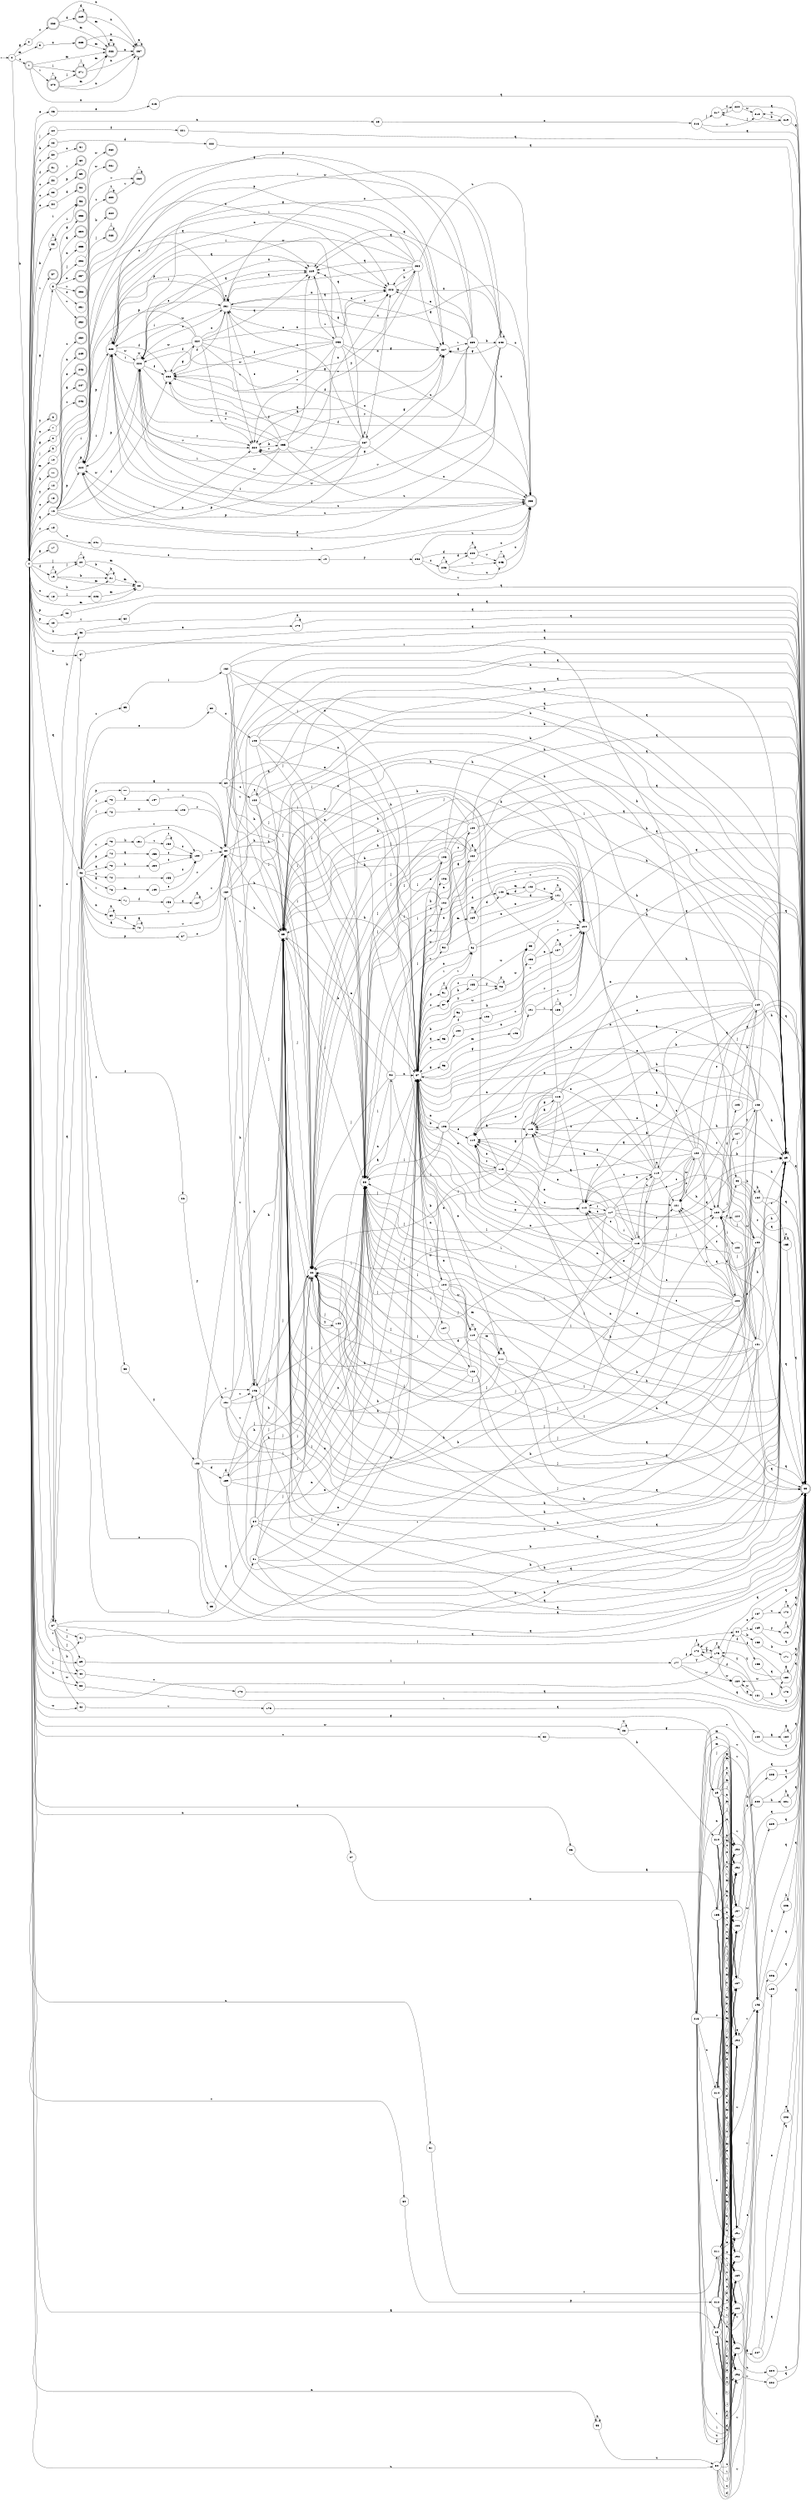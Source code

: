 digraph finite_state_machine {
rankdir=LR;
size="20,20";
node [shape = point]; "dummy0"
node [shape = circle]; "0";
"dummy0" -> "0";
node [shape = doublecircle]; "1";node [shape = circle]; "2";
node [shape = circle]; "3";
node [shape = circle]; "4";
node [shape = circle]; "5";
node [shape = doublecircle]; "6";node [shape = circle]; "7";
node [shape = circle]; "8";
node [shape = circle]; "9";
node [shape = circle]; "10";
node [shape = doublecircle]; "11";node [shape = circle]; "12";
node [shape = doublecircle]; "13";node [shape = circle]; "14";
node [shape = circle]; "15";
node [shape = circle]; "16";
node [shape = doublecircle]; "17";node [shape = circle]; "18";
node [shape = circle]; "19";
node [shape = circle]; "20";
node [shape = circle]; "21";
node [shape = circle]; "22";
node [shape = circle]; "23";
node [shape = circle]; "24";
node [shape = circle]; "25";
node [shape = circle]; "26";
node [shape = circle]; "27";
node [shape = circle]; "28";
node [shape = circle]; "29";
node [shape = circle]; "30";
node [shape = circle]; "31";
node [shape = circle]; "32";
node [shape = circle]; "33";
node [shape = circle]; "34";
node [shape = circle]; "35";
node [shape = circle]; "36";
node [shape = circle]; "37";
node [shape = circle]; "38";
node [shape = circle]; "39";
node [shape = circle]; "40";
node [shape = circle]; "41";
node [shape = circle]; "42";
node [shape = circle]; "43";
node [shape = circle]; "44";
node [shape = circle]; "45";
node [shape = circle]; "46";
node [shape = circle]; "47";
node [shape = circle]; "48";
node [shape = circle]; "49";
node [shape = circle]; "50";
node [shape = doublecircle]; "51";node [shape = circle]; "52";
node [shape = circle]; "53";
node [shape = circle]; "54";
node [shape = circle]; "55";
node [shape = doublecircle]; "56";node [shape = doublecircle]; "57";node [shape = doublecircle]; "58";node [shape = doublecircle]; "59";node [shape = doublecircle]; "60";node [shape = doublecircle]; "61";node [shape = circle]; "62";
node [shape = doublecircle]; "63";node [shape = circle]; "64";
node [shape = circle]; "65";
node [shape = circle]; "66";
node [shape = circle]; "67";
node [shape = circle]; "68";
node [shape = circle]; "69";
node [shape = circle]; "70";
node [shape = circle]; "71";
node [shape = circle]; "72";
node [shape = circle]; "73";
node [shape = circle]; "74";
node [shape = circle]; "75";
node [shape = circle]; "76";
node [shape = circle]; "77";
node [shape = circle]; "78";
node [shape = circle]; "79";
node [shape = circle]; "80";
node [shape = circle]; "81";
node [shape = circle]; "82";
node [shape = circle]; "83";
node [shape = circle]; "84";
node [shape = circle]; "85";
node [shape = circle]; "86";
node [shape = circle]; "87";
node [shape = circle]; "88";
node [shape = circle]; "89";
node [shape = circle]; "90";
node [shape = circle]; "91";
node [shape = circle]; "92";
node [shape = circle]; "93";
node [shape = circle]; "94";
node [shape = circle]; "95";
node [shape = circle]; "96";
node [shape = circle]; "97";
node [shape = circle]; "98";
node [shape = circle]; "99";
node [shape = circle]; "100";
node [shape = circle]; "101";
node [shape = circle]; "102";
node [shape = circle]; "103";
node [shape = circle]; "104";
node [shape = circle]; "105";
node [shape = circle]; "106";
node [shape = circle]; "107";
node [shape = circle]; "108";
node [shape = circle]; "109";
node [shape = circle]; "110";
node [shape = circle]; "111";
node [shape = circle]; "112";
node [shape = circle]; "113";
node [shape = circle]; "114";
node [shape = circle]; "115";
node [shape = circle]; "116";
node [shape = circle]; "117";
node [shape = circle]; "118";
node [shape = circle]; "119";
node [shape = circle]; "120";
node [shape = circle]; "121";
node [shape = circle]; "122";
node [shape = circle]; "123";
node [shape = circle]; "124";
node [shape = circle]; "125";
node [shape = circle]; "126";
node [shape = circle]; "127";
node [shape = circle]; "128";
node [shape = circle]; "129";
node [shape = circle]; "130";
node [shape = circle]; "131";
node [shape = circle]; "132";
node [shape = circle]; "133";
node [shape = circle]; "134";
node [shape = circle]; "135";
node [shape = circle]; "136";
node [shape = circle]; "137";
node [shape = circle]; "138";
node [shape = circle]; "139";
node [shape = circle]; "140";
node [shape = circle]; "141";
node [shape = circle]; "142";
node [shape = circle]; "143";
node [shape = circle]; "144";
node [shape = circle]; "145";
node [shape = circle]; "146";
node [shape = circle]; "147";
node [shape = circle]; "148";
node [shape = circle]; "149";
node [shape = circle]; "150";
node [shape = circle]; "151";
node [shape = circle]; "152";
node [shape = circle]; "153";
node [shape = circle]; "154";
node [shape = circle]; "155";
node [shape = circle]; "156";
node [shape = circle]; "157";
node [shape = circle]; "158";
node [shape = circle]; "159";
node [shape = circle]; "160";
node [shape = circle]; "161";
node [shape = circle]; "162";
node [shape = circle]; "163";
node [shape = circle]; "164";
node [shape = circle]; "165";
node [shape = circle]; "166";
node [shape = circle]; "167";
node [shape = circle]; "168";
node [shape = circle]; "169";
node [shape = circle]; "170";
node [shape = circle]; "171";
node [shape = circle]; "172";
node [shape = circle]; "173";
node [shape = circle]; "174";
node [shape = circle]; "175";
node [shape = circle]; "176";
node [shape = circle]; "177";
node [shape = circle]; "178";
node [shape = circle]; "179";
node [shape = circle]; "180";
node [shape = circle]; "181";
node [shape = circle]; "182";
node [shape = circle]; "183";
node [shape = circle]; "184";
node [shape = circle]; "185";
node [shape = circle]; "186";
node [shape = circle]; "187";
node [shape = circle]; "188";
node [shape = circle]; "189";
node [shape = circle]; "190";
node [shape = circle]; "191";
node [shape = circle]; "192";
node [shape = circle]; "193";
node [shape = circle]; "194";
node [shape = circle]; "195";
node [shape = circle]; "196";
node [shape = circle]; "197";
node [shape = circle]; "198";
node [shape = circle]; "199";
node [shape = circle]; "200";
node [shape = circle]; "201";
node [shape = circle]; "202";
node [shape = circle]; "203";
node [shape = circle]; "204";
node [shape = circle]; "205";
node [shape = circle]; "206";
node [shape = circle]; "207";
node [shape = circle]; "208";
node [shape = circle]; "209";
node [shape = circle]; "210";
node [shape = circle]; "211";
node [shape = circle]; "212";
node [shape = circle]; "213";
node [shape = circle]; "214";
node [shape = circle]; "215";
node [shape = circle]; "216";
node [shape = circle]; "217";
node [shape = circle]; "218";
node [shape = circle]; "219";
node [shape = circle]; "220";
node [shape = circle]; "221";
node [shape = circle]; "222";
node [shape = circle]; "223";
node [shape = circle]; "224";
node [shape = circle]; "225";
node [shape = circle]; "226";
node [shape = circle]; "227";
node [shape = circle]; "228";
node [shape = circle]; "229";
node [shape = circle]; "230";
node [shape = circle]; "231";
node [shape = circle]; "232";
node [shape = doublecircle]; "233";node [shape = circle]; "234";
node [shape = circle]; "235";
node [shape = circle]; "236";
node [shape = circle]; "237";
node [shape = circle]; "238";
node [shape = circle]; "239";
node [shape = circle]; "240";
node [shape = circle]; "241";
node [shape = circle]; "242";
node [shape = circle]; "243";
node [shape = circle]; "244";
node [shape = circle]; "245";
node [shape = doublecircle]; "246";node [shape = doublecircle]; "247";node [shape = doublecircle]; "248";node [shape = doublecircle]; "249";node [shape = doublecircle]; "250";node [shape = circle]; "251";
node [shape = doublecircle]; "252";node [shape = doublecircle]; "253";node [shape = doublecircle]; "254";node [shape = circle]; "255";
node [shape = circle]; "256";
node [shape = doublecircle]; "257";node [shape = doublecircle]; "258";node [shape = doublecircle]; "259";node [shape = doublecircle]; "260";node [shape = doublecircle]; "261";node [shape = doublecircle]; "262";node [shape = doublecircle]; "263";node [shape = doublecircle]; "264";node [shape = doublecircle]; "265";node [shape = doublecircle]; "266";node [shape = doublecircle]; "267";node [shape = doublecircle]; "268";node [shape = doublecircle]; "269";node [shape = doublecircle]; "270";node [shape = doublecircle]; "271";"0" -> "1" [label = "c"];
 "0" -> "2" [label = "g"];
 "0" -> "3" [label = "m"];
 "0" -> "4" [label = "b"];
 "4" -> "8" [label = "g"];
 "4" -> "17" [label = "g"];
 "4" -> "29" [label = "g"];
 "4" -> "5" [label = "g"];
 "4" -> "12" [label = "y"];
 "4" -> "6" [label = "y"];
 "4" -> "18" [label = "u"];
 "4" -> "31" [label = "u"];
 "4" -> "34" [label = "u"];
 "4" -> "7" [label = "u"];
 "4" -> "24" [label = "j"];
 "4" -> "9" [label = "j"];
 "4" -> "40" [label = "j"];
 "4" -> "20" [label = "j"];
 "4" -> "10" [label = "m"];
 "4" -> "22" [label = "m"];
 "4" -> "43" [label = "k"];
 "4" -> "11" [label = "k"];
 "4" -> "38" [label = "k"];
 "4" -> "23" [label = "k"];
 "4" -> "50" [label = "o"];
 "4" -> "52" [label = "o"];
 "4" -> "53" [label = "o"];
 "4" -> "13" [label = "o"];
 "4" -> "14" [label = "o"];
 "4" -> "47" [label = "o"];
 "4" -> "15" [label = "s"];
 "4" -> "16" [label = "q"];
 "4" -> "36" [label = "q"];
 "4" -> "46" [label = "q"];
 "4" -> "51" [label = "f"];
 "4" -> "19" [label = "f"];
 "4" -> "21" [label = "b"];
 "4" -> "55" [label = "b"];
 "4" -> "25" [label = "n"];
 "4" -> "27" [label = "n"];
 "4" -> "33" [label = "n"];
 "4" -> "26" [label = "e"];
 "4" -> "54" [label = "e"];
 "4" -> "42" [label = "w"];
 "4" -> "28" [label = "w"];
 "4" -> "32" [label = "v"];
 "4" -> "30" [label = "v"];
 "4" -> "35" [label = "a"];
 "4" -> "37" [label = "x"];
 "4" -> "44" [label = "l"];
 "4" -> "39" [label = "l"];
 "4" -> "41" [label = "r"];
 "4" -> "45" [label = "r"];
 "4" -> "57" [label = "r"];
 "4" -> "48" [label = "p"];
 "4" -> "49" [label = "p"];
 "4" -> "56" [label = "i"];
 "55" -> "55" [label = "b"];
 "55" -> "56" [label = "i"];
 "54" -> "58" [label = "d"];
 "53" -> "59" [label = "p"];
 "52" -> "60" [label = "r"];
 "50" -> "61" [label = "o"];
 "49" -> "62" [label = "v"];
 "62" -> "63" [label = "q"];
 "48" -> "63" [label = "q"];
 "47" -> "63" [label = "q"];
 "46" -> "64" [label = "a"];
 "46" -> "76" [label = "a"];
 "46" -> "70" [label = "a"];
 "46" -> "65" [label = "t"];
 "46" -> "66" [label = "f"];
 "46" -> "74" [label = "p"];
 "46" -> "67" [label = "p"];
 "46" -> "77" [label = "p"];
 "46" -> "68" [label = "s"];
 "46" -> "69" [label = "n"];
 "46" -> "71" [label = "r"];
 "46" -> "72" [label = "o"];
 "46" -> "83" [label = "o"];
 "46" -> "73" [label = "q"];
 "46" -> "80" [label = "v"];
 "46" -> "75" [label = "v"];
 "46" -> "78" [label = "l"];
 "46" -> "79" [label = "i"];
 "46" -> "81" [label = "j"];
 "46" -> "82" [label = "e"];
 "83" -> "84" [label = "q"];
 "84" -> "89" [label = "h"];
 "84" -> "85" [label = "h"];
 "84" -> "86" [label = "j"];
 "84" -> "87" [label = "n"];
 "84" -> "88" [label = "l"];
 "84" -> "63" [label = "q"];
 "89" -> "89" [label = "h"];
 "89" -> "63" [label = "q"];
 "88" -> "90" [label = "a"];
 "90" -> "88" [label = "l"];
 "90" -> "89" [label = "h"];
 "90" -> "85" [label = "h"];
 "90" -> "86" [label = "j"];
 "90" -> "87" [label = "n"];
 "90" -> "63" [label = "q"];
 "87" -> "91" [label = "f"];
 "87" -> "92" [label = "r"];
 "87" -> "101" [label = "g"];
 "87" -> "93" [label = "g"];
 "87" -> "94" [label = "v"];
 "87" -> "95" [label = "q"];
 "87" -> "96" [label = "h"];
 "87" -> "97" [label = "s"];
 "87" -> "106" [label = "s"];
 "87" -> "98" [label = "y"];
 "87" -> "107" [label = "w"];
 "87" -> "99" [label = "w"];
 "87" -> "102" [label = "w"];
 "87" -> "100" [label = "o"];
 "87" -> "104" [label = "b"];
 "87" -> "103" [label = "b"];
 "87" -> "105" [label = "k"];
 "107" -> "108" [label = "d"];
 "108" -> "87" [label = "n"];
 "108" -> "89" [label = "h"];
 "108" -> "85" [label = "h"];
 "108" -> "86" [label = "j"];
 "108" -> "88" [label = "l"];
 "108" -> "63" [label = "q"];
 "106" -> "109" [label = "s"];
 "109" -> "87" [label = "n"];
 "109" -> "89" [label = "h"];
 "109" -> "85" [label = "h"];
 "109" -> "86" [label = "j"];
 "109" -> "88" [label = "l"];
 "109" -> "63" [label = "q"];
 "105" -> "87" [label = "n"];
 "105" -> "89" [label = "h"];
 "105" -> "85" [label = "h"];
 "105" -> "86" [label = "j"];
 "105" -> "88" [label = "l"];
 "105" -> "63" [label = "q"];
 "104" -> "110" [label = "w"];
 "104" -> "111" [label = "m"];
 "104" -> "87" [label = "n"];
 "104" -> "89" [label = "h"];
 "104" -> "85" [label = "h"];
 "104" -> "86" [label = "j"];
 "104" -> "88" [label = "l"];
 "104" -> "63" [label = "q"];
 "111" -> "111" [label = "m"];
 "111" -> "87" [label = "n"];
 "111" -> "89" [label = "h"];
 "111" -> "85" [label = "h"];
 "111" -> "86" [label = "j"];
 "111" -> "88" [label = "l"];
 "111" -> "63" [label = "q"];
 "110" -> "110" [label = "w"];
 "110" -> "111" [label = "m"];
 "110" -> "87" [label = "n"];
 "110" -> "89" [label = "h"];
 "110" -> "85" [label = "h"];
 "110" -> "86" [label = "j"];
 "110" -> "88" [label = "l"];
 "110" -> "63" [label = "q"];
 "103" -> "112" [label = "c"];
 "103" -> "113" [label = "a"];
 "103" -> "114" [label = "e"];
 "103" -> "87" [label = "n"];
 "103" -> "89" [label = "h"];
 "103" -> "85" [label = "h"];
 "103" -> "86" [label = "j"];
 "103" -> "88" [label = "l"];
 "103" -> "63" [label = "q"];
 "114" -> "115" [label = "t"];
 "115" -> "114" [label = "e"];
 "115" -> "112" [label = "c"];
 "115" -> "113" [label = "a"];
 "115" -> "87" [label = "n"];
 "115" -> "89" [label = "h"];
 "115" -> "85" [label = "h"];
 "115" -> "86" [label = "j"];
 "115" -> "88" [label = "l"];
 "115" -> "63" [label = "q"];
 "113" -> "116" [label = "g"];
 "116" -> "113" [label = "a"];
 "116" -> "112" [label = "c"];
 "116" -> "114" [label = "e"];
 "116" -> "87" [label = "n"];
 "116" -> "89" [label = "h"];
 "116" -> "85" [label = "h"];
 "116" -> "86" [label = "j"];
 "116" -> "88" [label = "l"];
 "116" -> "63" [label = "q"];
 "112" -> "117" [label = "i"];
 "117" -> "112" [label = "c"];
 "117" -> "118" [label = "i"];
 "117" -> "87" [label = "n"];
 "117" -> "119" [label = "n"];
 "117" -> "120" [label = "j"];
 "117" -> "86" [label = "j"];
 "117" -> "121" [label = "s"];
 "117" -> "113" [label = "a"];
 "117" -> "114" [label = "e"];
 "117" -> "89" [label = "h"];
 "117" -> "85" [label = "h"];
 "117" -> "88" [label = "l"];
 "117" -> "63" [label = "q"];
 "121" -> "122" [label = "w"];
 "122" -> "121" [label = "s"];
 "122" -> "120" [label = "j"];
 "122" -> "86" [label = "j"];
 "122" -> "112" [label = "c"];
 "122" -> "113" [label = "a"];
 "122" -> "114" [label = "e"];
 "122" -> "87" [label = "n"];
 "122" -> "89" [label = "h"];
 "122" -> "85" [label = "h"];
 "122" -> "88" [label = "l"];
 "122" -> "63" [label = "q"];
 "120" -> "123" [label = "l"];
 "120" -> "127" [label = "l"];
 "120" -> "124" [label = "s"];
 "120" -> "125" [label = "f"];
 "120" -> "126" [label = "d"];
 "127" -> "128" [label = "y"];
 "128" -> "120" [label = "j"];
 "128" -> "86" [label = "j"];
 "128" -> "121" [label = "s"];
 "128" -> "112" [label = "c"];
 "128" -> "113" [label = "a"];
 "128" -> "114" [label = "e"];
 "128" -> "87" [label = "n"];
 "128" -> "89" [label = "h"];
 "128" -> "85" [label = "h"];
 "128" -> "88" [label = "l"];
 "128" -> "63" [label = "q"];
 "126" -> "120" [label = "j"];
 "126" -> "86" [label = "j"];
 "126" -> "121" [label = "s"];
 "126" -> "112" [label = "c"];
 "126" -> "113" [label = "a"];
 "126" -> "114" [label = "e"];
 "126" -> "87" [label = "n"];
 "126" -> "89" [label = "h"];
 "126" -> "85" [label = "h"];
 "126" -> "88" [label = "l"];
 "126" -> "63" [label = "q"];
 "125" -> "129" [label = "b"];
 "129" -> "120" [label = "j"];
 "129" -> "86" [label = "j"];
 "129" -> "121" [label = "s"];
 "129" -> "112" [label = "c"];
 "129" -> "113" [label = "a"];
 "129" -> "114" [label = "e"];
 "129" -> "87" [label = "n"];
 "129" -> "89" [label = "h"];
 "129" -> "85" [label = "h"];
 "129" -> "88" [label = "l"];
 "129" -> "63" [label = "q"];
 "124" -> "130" [label = "w"];
 "130" -> "120" [label = "j"];
 "130" -> "86" [label = "j"];
 "130" -> "121" [label = "s"];
 "130" -> "112" [label = "c"];
 "130" -> "113" [label = "a"];
 "130" -> "114" [label = "e"];
 "130" -> "87" [label = "n"];
 "130" -> "89" [label = "h"];
 "130" -> "85" [label = "h"];
 "130" -> "88" [label = "l"];
 "130" -> "63" [label = "q"];
 "123" -> "131" [label = "o"];
 "131" -> "120" [label = "j"];
 "131" -> "86" [label = "j"];
 "131" -> "121" [label = "s"];
 "131" -> "112" [label = "c"];
 "131" -> "113" [label = "a"];
 "131" -> "114" [label = "e"];
 "131" -> "87" [label = "n"];
 "131" -> "89" [label = "h"];
 "131" -> "85" [label = "h"];
 "131" -> "88" [label = "l"];
 "131" -> "63" [label = "q"];
 "119" -> "87" [label = "n"];
 "119" -> "119" [label = "n"];
 "119" -> "112" [label = "c"];
 "119" -> "120" [label = "j"];
 "119" -> "86" [label = "j"];
 "119" -> "121" [label = "s"];
 "119" -> "113" [label = "a"];
 "119" -> "114" [label = "e"];
 "119" -> "89" [label = "h"];
 "119" -> "85" [label = "h"];
 "119" -> "88" [label = "l"];
 "119" -> "63" [label = "q"];
 "118" -> "118" [label = "i"];
 "118" -> "112" [label = "c"];
 "118" -> "87" [label = "n"];
 "118" -> "119" [label = "n"];
 "118" -> "120" [label = "j"];
 "118" -> "86" [label = "j"];
 "118" -> "121" [label = "s"];
 "118" -> "113" [label = "a"];
 "118" -> "114" [label = "e"];
 "118" -> "89" [label = "h"];
 "118" -> "85" [label = "h"];
 "118" -> "88" [label = "l"];
 "118" -> "63" [label = "q"];
 "102" -> "132" [label = "a"];
 "102" -> "87" [label = "n"];
 "102" -> "89" [label = "h"];
 "102" -> "85" [label = "h"];
 "102" -> "86" [label = "j"];
 "102" -> "88" [label = "l"];
 "102" -> "63" [label = "q"];
 "132" -> "132" [label = "a"];
 "132" -> "87" [label = "n"];
 "132" -> "89" [label = "h"];
 "132" -> "85" [label = "h"];
 "132" -> "86" [label = "j"];
 "132" -> "88" [label = "l"];
 "132" -> "63" [label = "q"];
 "101" -> "133" [label = "i"];
 "101" -> "134" [label = "v"];
 "134" -> "87" [label = "n"];
 "134" -> "89" [label = "h"];
 "134" -> "85" [label = "h"];
 "134" -> "86" [label = "j"];
 "134" -> "88" [label = "l"];
 "134" -> "63" [label = "q"];
 "133" -> "133" [label = "i"];
 "133" -> "134" [label = "v"];
 "100" -> "134" [label = "v"];
 "99" -> "134" [label = "v"];
 "98" -> "98" [label = "y"];
 "98" -> "97" [label = "s"];
 "98" -> "99" [label = "w"];
 "97" -> "135" [label = "b"];
 "135" -> "97" [label = "s"];
 "135" -> "98" [label = "y"];
 "135" -> "99" [label = "w"];
 "96" -> "136" [label = "k"];
 "136" -> "137" [label = "n"];
 "136" -> "134" [label = "v"];
 "137" -> "137" [label = "n"];
 "137" -> "134" [label = "v"];
 "95" -> "138" [label = "f"];
 "138" -> "134" [label = "v"];
 "94" -> "139" [label = "m"];
 "94" -> "140" [label = "d"];
 "94" -> "141" [label = "n"];
 "94" -> "134" [label = "v"];
 "141" -> "141" [label = "n"];
 "141" -> "140" [label = "d"];
 "141" -> "134" [label = "v"];
 "140" -> "142" [label = "m"];
 "142" -> "140" [label = "d"];
 "142" -> "141" [label = "n"];
 "142" -> "134" [label = "v"];
 "139" -> "139" [label = "m"];
 "139" -> "140" [label = "d"];
 "139" -> "141" [label = "n"];
 "139" -> "134" [label = "v"];
 "93" -> "143" [label = "m"];
 "143" -> "134" [label = "v"];
 "92" -> "87" [label = "n"];
 "92" -> "89" [label = "h"];
 "92" -> "85" [label = "h"];
 "92" -> "86" [label = "j"];
 "92" -> "88" [label = "l"];
 "92" -> "63" [label = "q"];
 "91" -> "91" [label = "f"];
 "91" -> "92" [label = "r"];
 "86" -> "144" [label = "y"];
 "144" -> "86" [label = "j"];
 "144" -> "89" [label = "h"];
 "144" -> "85" [label = "h"];
 "144" -> "87" [label = "n"];
 "144" -> "88" [label = "l"];
 "144" -> "63" [label = "q"];
 "85" -> "89" [label = "h"];
 "85" -> "85" [label = "h"];
 "85" -> "86" [label = "j"];
 "85" -> "87" [label = "n"];
 "85" -> "88" [label = "l"];
 "85" -> "63" [label = "q"];
 "82" -> "145" [label = "o"];
 "145" -> "89" [label = "h"];
 "145" -> "85" [label = "h"];
 "145" -> "86" [label = "j"];
 "145" -> "87" [label = "n"];
 "145" -> "88" [label = "l"];
 "145" -> "63" [label = "q"];
 "81" -> "89" [label = "h"];
 "81" -> "85" [label = "h"];
 "81" -> "86" [label = "j"];
 "81" -> "87" [label = "n"];
 "81" -> "88" [label = "l"];
 "81" -> "63" [label = "q"];
 "80" -> "146" [label = "v"];
 "80" -> "89" [label = "h"];
 "80" -> "85" [label = "h"];
 "80" -> "86" [label = "j"];
 "80" -> "87" [label = "n"];
 "80" -> "88" [label = "l"];
 "80" -> "63" [label = "q"];
 "146" -> "146" [label = "v"];
 "146" -> "89" [label = "h"];
 "146" -> "85" [label = "h"];
 "146" -> "86" [label = "j"];
 "146" -> "87" [label = "n"];
 "146" -> "88" [label = "l"];
 "146" -> "63" [label = "q"];
 "79" -> "147" [label = "p"];
 "147" -> "80" [label = "v"];
 "78" -> "148" [label = "w"];
 "148" -> "80" [label = "v"];
 "77" -> "80" [label = "v"];
 "76" -> "149" [label = "m"];
 "149" -> "150" [label = "s"];
 "150" -> "80" [label = "v"];
 "75" -> "151" [label = "k"];
 "151" -> "152" [label = "t"];
 "151" -> "150" [label = "s"];
 "152" -> "152" [label = "t"];
 "152" -> "150" [label = "s"];
 "74" -> "153" [label = "q"];
 "153" -> "150" [label = "s"];
 "73" -> "154" [label = "h"];
 "154" -> "150" [label = "s"];
 "72" -> "155" [label = "i"];
 "155" -> "150" [label = "s"];
 "71" -> "156" [label = "f"];
 "156" -> "157" [label = "q"];
 "156" -> "80" [label = "v"];
 "157" -> "157" [label = "q"];
 "157" -> "80" [label = "v"];
 "70" -> "70" [label = "a"];
 "70" -> "80" [label = "v"];
 "69" -> "69" [label = "n"];
 "69" -> "70" [label = "a"];
 "69" -> "80" [label = "v"];
 "68" -> "158" [label = "y"];
 "158" -> "159" [label = "d"];
 "158" -> "146" [label = "v"];
 "158" -> "89" [label = "h"];
 "158" -> "85" [label = "h"];
 "158" -> "86" [label = "j"];
 "158" -> "87" [label = "n"];
 "158" -> "88" [label = "l"];
 "158" -> "63" [label = "q"];
 "159" -> "159" [label = "d"];
 "159" -> "146" [label = "v"];
 "159" -> "89" [label = "h"];
 "159" -> "85" [label = "h"];
 "159" -> "86" [label = "j"];
 "159" -> "87" [label = "n"];
 "159" -> "88" [label = "l"];
 "159" -> "63" [label = "q"];
 "67" -> "160" [label = "o"];
 "160" -> "146" [label = "v"];
 "160" -> "89" [label = "h"];
 "160" -> "85" [label = "h"];
 "160" -> "86" [label = "j"];
 "160" -> "87" [label = "n"];
 "160" -> "88" [label = "l"];
 "160" -> "63" [label = "q"];
 "66" -> "161" [label = "y"];
 "161" -> "146" [label = "v"];
 "161" -> "89" [label = "h"];
 "161" -> "85" [label = "h"];
 "161" -> "86" [label = "j"];
 "161" -> "87" [label = "n"];
 "161" -> "88" [label = "l"];
 "161" -> "63" [label = "q"];
 "65" -> "162" [label = "i"];
 "162" -> "146" [label = "v"];
 "162" -> "89" [label = "h"];
 "162" -> "85" [label = "h"];
 "162" -> "86" [label = "j"];
 "162" -> "87" [label = "n"];
 "162" -> "88" [label = "l"];
 "162" -> "63" [label = "q"];
 "64" -> "163" [label = "c"];
 "64" -> "89" [label = "h"];
 "64" -> "85" [label = "h"];
 "64" -> "86" [label = "j"];
 "64" -> "87" [label = "n"];
 "64" -> "88" [label = "l"];
 "64" -> "63" [label = "q"];
 "163" -> "163" [label = "c"];
 "163" -> "89" [label = "h"];
 "163" -> "85" [label = "h"];
 "163" -> "86" [label = "j"];
 "163" -> "87" [label = "n"];
 "163" -> "88" [label = "l"];
 "163" -> "63" [label = "q"];
 "45" -> "164" [label = "h"];
 "45" -> "165" [label = "s"];
 "45" -> "63" [label = "q"];
 "165" -> "165" [label = "s"];
 "165" -> "63" [label = "q"];
 "164" -> "164" [label = "h"];
 "164" -> "165" [label = "s"];
 "164" -> "63" [label = "q"];
 "44" -> "166" [label = "f"];
 "44" -> "167" [label = "o"];
 "44" -> "168" [label = "k"];
 "44" -> "169" [label = "r"];
 "169" -> "170" [label = "y"];
 "169" -> "63" [label = "q"];
 "170" -> "170" [label = "y"];
 "170" -> "63" [label = "q"];
 "168" -> "171" [label = "k"];
 "171" -> "63" [label = "q"];
 "167" -> "172" [label = "u"];
 "167" -> "63" [label = "q"];
 "172" -> "172" [label = "u"];
 "172" -> "63" [label = "q"];
 "166" -> "173" [label = "q"];
 "173" -> "63" [label = "q"];
 "43" -> "174" [label = "e"];
 "43" -> "63" [label = "q"];
 "174" -> "174" [label = "e"];
 "174" -> "63" [label = "q"];
 "42" -> "175" [label = "v"];
 "175" -> "63" [label = "q"];
 "41" -> "63" [label = "q"];
 "40" -> "176" [label = "v"];
 "176" -> "63" [label = "q"];
 "39" -> "177" [label = "i"];
 "177" -> "178" [label = "f"];
 "177" -> "179" [label = "y"];
 "177" -> "180" [label = "w"];
 "177" -> "63" [label = "q"];
 "180" -> "181" [label = "q"];
 "181" -> "180" [label = "w"];
 "181" -> "182" [label = "a"];
 "181" -> "178" [label = "f"];
 "181" -> "179" [label = "y"];
 "181" -> "63" [label = "q"];
 "182" -> "182" [label = "a"];
 "182" -> "180" [label = "w"];
 "182" -> "178" [label = "f"];
 "182" -> "179" [label = "y"];
 "182" -> "63" [label = "q"];
 "179" -> "179" [label = "y"];
 "179" -> "178" [label = "f"];
 "179" -> "180" [label = "w"];
 "179" -> "63" [label = "q"];
 "178" -> "178" [label = "f"];
 "178" -> "179" [label = "y"];
 "38" -> "183" [label = "r"];
 "183" -> "184" [label = "a"];
 "183" -> "63" [label = "q"];
 "184" -> "184" [label = "a"];
 "184" -> "63" [label = "q"];
 "37" -> "37" [label = "x"];
 "37" -> "43" [label = "k"];
 "37" -> "38" [label = "k"];
 "37" -> "44" [label = "l"];
 "37" -> "39" [label = "l"];
 "37" -> "40" [label = "j"];
 "37" -> "41" [label = "r"];
 "37" -> "45" [label = "r"];
 "37" -> "42" [label = "w"];
 "37" -> "46" [label = "q"];
 "37" -> "47" [label = "o"];
 "36" -> "185" [label = "a"];
 "185" -> "186" [label = "j"];
 "185" -> "192" [label = "n"];
 "185" -> "187" [label = "n"];
 "185" -> "188" [label = "l"];
 "185" -> "189" [label = "r"];
 "185" -> "197" [label = "m"];
 "185" -> "190" [label = "m"];
 "185" -> "191" [label = "e"];
 "185" -> "193" [label = "u"];
 "185" -> "194" [label = "o"];
 "185" -> "195" [label = "v"];
 "185" -> "196" [label = "d"];
 "185" -> "198" [label = "c"];
 "198" -> "199" [label = "c"];
 "199" -> "63" [label = "q"];
 "197" -> "200" [label = "d"];
 "200" -> "201" [label = "h"];
 "200" -> "63" [label = "q"];
 "201" -> "201" [label = "h"];
 "201" -> "63" [label = "q"];
 "196" -> "202" [label = "v"];
 "202" -> "63" [label = "q"];
 "195" -> "203" [label = "k"];
 "195" -> "63" [label = "q"];
 "203" -> "203" [label = "k"];
 "203" -> "63" [label = "q"];
 "194" -> "194" [label = "o"];
 "194" -> "195" [label = "v"];
 "193" -> "204" [label = "u"];
 "204" -> "63" [label = "q"];
 "192" -> "205" [label = "k"];
 "205" -> "63" [label = "q"];
 "191" -> "206" [label = "v"];
 "206" -> "63" [label = "q"];
 "190" -> "63" [label = "q"];
 "189" -> "207" [label = "a"];
 "207" -> "208" [label = "e"];
 "207" -> "63" [label = "q"];
 "208" -> "208" [label = "e"];
 "208" -> "63" [label = "q"];
 "188" -> "63" [label = "q"];
 "187" -> "209" [label = "w"];
 "209" -> "63" [label = "q"];
 "186" -> "63" [label = "q"];
 "35" -> "186" [label = "j"];
 "35" -> "192" [label = "n"];
 "35" -> "187" [label = "n"];
 "35" -> "188" [label = "l"];
 "35" -> "189" [label = "r"];
 "35" -> "197" [label = "m"];
 "35" -> "190" [label = "m"];
 "35" -> "191" [label = "e"];
 "35" -> "193" [label = "u"];
 "35" -> "194" [label = "o"];
 "35" -> "195" [label = "v"];
 "35" -> "196" [label = "d"];
 "35" -> "198" [label = "c"];
 "34" -> "186" [label = "j"];
 "34" -> "192" [label = "n"];
 "34" -> "187" [label = "n"];
 "34" -> "188" [label = "l"];
 "34" -> "189" [label = "r"];
 "34" -> "197" [label = "m"];
 "34" -> "190" [label = "m"];
 "34" -> "191" [label = "e"];
 "34" -> "193" [label = "u"];
 "34" -> "194" [label = "o"];
 "34" -> "195" [label = "v"];
 "34" -> "196" [label = "d"];
 "34" -> "198" [label = "c"];
 "33" -> "33" [label = "n"];
 "33" -> "34" [label = "u"];
 "32" -> "210" [label = "h"];
 "210" -> "186" [label = "j"];
 "210" -> "192" [label = "n"];
 "210" -> "187" [label = "n"];
 "210" -> "188" [label = "l"];
 "210" -> "189" [label = "r"];
 "210" -> "197" [label = "m"];
 "210" -> "190" [label = "m"];
 "210" -> "191" [label = "e"];
 "210" -> "193" [label = "u"];
 "210" -> "194" [label = "o"];
 "210" -> "195" [label = "v"];
 "210" -> "196" [label = "d"];
 "210" -> "198" [label = "c"];
 "31" -> "211" [label = "r"];
 "211" -> "186" [label = "j"];
 "211" -> "192" [label = "n"];
 "211" -> "187" [label = "n"];
 "211" -> "188" [label = "l"];
 "211" -> "189" [label = "r"];
 "211" -> "197" [label = "m"];
 "211" -> "190" [label = "m"];
 "211" -> "191" [label = "e"];
 "211" -> "193" [label = "u"];
 "211" -> "194" [label = "o"];
 "211" -> "195" [label = "v"];
 "211" -> "196" [label = "d"];
 "211" -> "198" [label = "c"];
 "30" -> "212" [label = "p"];
 "212" -> "186" [label = "j"];
 "212" -> "192" [label = "n"];
 "212" -> "187" [label = "n"];
 "212" -> "188" [label = "l"];
 "212" -> "189" [label = "r"];
 "212" -> "197" [label = "m"];
 "212" -> "190" [label = "m"];
 "212" -> "191" [label = "e"];
 "212" -> "193" [label = "u"];
 "212" -> "194" [label = "o"];
 "212" -> "195" [label = "v"];
 "212" -> "196" [label = "d"];
 "212" -> "198" [label = "c"];
 "29" -> "186" [label = "j"];
 "29" -> "192" [label = "n"];
 "29" -> "187" [label = "n"];
 "29" -> "188" [label = "l"];
 "29" -> "189" [label = "r"];
 "29" -> "197" [label = "m"];
 "29" -> "190" [label = "m"];
 "29" -> "191" [label = "e"];
 "29" -> "193" [label = "u"];
 "29" -> "194" [label = "o"];
 "29" -> "195" [label = "v"];
 "29" -> "196" [label = "d"];
 "29" -> "198" [label = "c"];
 "28" -> "28" [label = "w"];
 "28" -> "29" [label = "g"];
 "27" -> "213" [label = "x"];
 "213" -> "193" [label = "u"];
 "213" -> "214" [label = "u"];
 "213" -> "186" [label = "j"];
 "213" -> "192" [label = "n"];
 "213" -> "187" [label = "n"];
 "213" -> "188" [label = "l"];
 "213" -> "189" [label = "r"];
 "213" -> "197" [label = "m"];
 "213" -> "190" [label = "m"];
 "213" -> "191" [label = "e"];
 "213" -> "194" [label = "o"];
 "213" -> "195" [label = "v"];
 "213" -> "196" [label = "d"];
 "213" -> "198" [label = "c"];
 "214" -> "193" [label = "u"];
 "214" -> "214" [label = "u"];
 "214" -> "186" [label = "j"];
 "214" -> "192" [label = "n"];
 "214" -> "187" [label = "n"];
 "214" -> "188" [label = "l"];
 "214" -> "189" [label = "r"];
 "214" -> "197" [label = "m"];
 "214" -> "190" [label = "m"];
 "214" -> "191" [label = "e"];
 "214" -> "194" [label = "o"];
 "214" -> "195" [label = "v"];
 "214" -> "196" [label = "d"];
 "214" -> "198" [label = "c"];
 "26" -> "215" [label = "e"];
 "215" -> "63" [label = "q"];
 "25" -> "216" [label = "o"];
 "216" -> "217" [label = "j"];
 "216" -> "218" [label = "w"];
 "216" -> "63" [label = "q"];
 "218" -> "219" [label = "b"];
 "219" -> "218" [label = "w"];
 "219" -> "217" [label = "j"];
 "219" -> "63" [label = "q"];
 "217" -> "220" [label = "s"];
 "220" -> "217" [label = "j"];
 "220" -> "218" [label = "w"];
 "220" -> "63" [label = "q"];
 "24" -> "221" [label = "f"];
 "221" -> "63" [label = "q"];
 "23" -> "222" [label = "d"];
 "222" -> "63" [label = "q"];
 "22" -> "63" [label = "q"];
 "21" -> "21" [label = "b"];
 "21" -> "22" [label = "m"];
 "20" -> "20" [label = "j"];
 "20" -> "21" [label = "b"];
 "20" -> "22" [label = "m"];
 "19" -> "19" [label = "f"];
 "19" -> "20" [label = "j"];
 "19" -> "21" [label = "b"];
 "19" -> "22" [label = "m"];
 "18" -> "223" [label = "l"];
 "223" -> "22" [label = "m"];
 "16" -> "224" [label = "p"];
 "16" -> "225" [label = "i"];
 "16" -> "226" [label = "w"];
 "16" -> "227" [label = "g"];
 "16" -> "228" [label = "x"];
 "16" -> "229" [label = "q"];
 "16" -> "230" [label = "v"];
 "16" -> "231" [label = "o"];
 "16" -> "232" [label = "f"];
 "16" -> "233" [label = "u"];
 "232" -> "234" [label = "g"];
 "234" -> "232" [label = "f"];
 "234" -> "224" [label = "p"];
 "234" -> "225" [label = "i"];
 "234" -> "226" [label = "w"];
 "234" -> "227" [label = "g"];
 "234" -> "228" [label = "x"];
 "234" -> "229" [label = "q"];
 "234" -> "230" [label = "v"];
 "234" -> "231" [label = "o"];
 "234" -> "233" [label = "u"];
 "231" -> "231" [label = "o"];
 "231" -> "224" [label = "p"];
 "231" -> "225" [label = "i"];
 "231" -> "226" [label = "w"];
 "231" -> "227" [label = "g"];
 "231" -> "228" [label = "x"];
 "231" -> "229" [label = "q"];
 "231" -> "230" [label = "v"];
 "231" -> "232" [label = "f"];
 "231" -> "233" [label = "u"];
 "230" -> "235" [label = "k"];
 "235" -> "230" [label = "v"];
 "235" -> "224" [label = "p"];
 "235" -> "225" [label = "i"];
 "235" -> "226" [label = "w"];
 "235" -> "227" [label = "g"];
 "235" -> "228" [label = "x"];
 "235" -> "229" [label = "q"];
 "235" -> "231" [label = "o"];
 "235" -> "232" [label = "f"];
 "235" -> "233" [label = "u"];
 "229" -> "236" [label = "r"];
 "236" -> "229" [label = "q"];
 "236" -> "237" [label = "y"];
 "236" -> "224" [label = "p"];
 "236" -> "225" [label = "i"];
 "236" -> "226" [label = "w"];
 "236" -> "227" [label = "g"];
 "236" -> "228" [label = "x"];
 "236" -> "230" [label = "v"];
 "236" -> "231" [label = "o"];
 "236" -> "232" [label = "f"];
 "236" -> "233" [label = "u"];
 "237" -> "237" [label = "y"];
 "237" -> "229" [label = "q"];
 "237" -> "224" [label = "p"];
 "237" -> "225" [label = "i"];
 "237" -> "226" [label = "w"];
 "237" -> "227" [label = "g"];
 "237" -> "228" [label = "x"];
 "237" -> "230" [label = "v"];
 "237" -> "231" [label = "o"];
 "237" -> "232" [label = "f"];
 "237" -> "233" [label = "u"];
 "228" -> "238" [label = "k"];
 "238" -> "228" [label = "x"];
 "238" -> "224" [label = "p"];
 "238" -> "225" [label = "i"];
 "238" -> "226" [label = "w"];
 "238" -> "227" [label = "g"];
 "238" -> "229" [label = "q"];
 "238" -> "230" [label = "v"];
 "238" -> "231" [label = "o"];
 "238" -> "232" [label = "f"];
 "238" -> "233" [label = "u"];
 "227" -> "239" [label = "r"];
 "239" -> "227" [label = "g"];
 "239" -> "240" [label = "b"];
 "239" -> "224" [label = "p"];
 "239" -> "225" [label = "i"];
 "239" -> "226" [label = "w"];
 "239" -> "228" [label = "x"];
 "239" -> "229" [label = "q"];
 "239" -> "230" [label = "v"];
 "239" -> "231" [label = "o"];
 "239" -> "232" [label = "f"];
 "239" -> "233" [label = "u"];
 "240" -> "240" [label = "b"];
 "240" -> "227" [label = "g"];
 "240" -> "224" [label = "p"];
 "240" -> "225" [label = "i"];
 "240" -> "226" [label = "w"];
 "240" -> "228" [label = "x"];
 "240" -> "229" [label = "q"];
 "240" -> "230" [label = "v"];
 "240" -> "231" [label = "o"];
 "240" -> "232" [label = "f"];
 "240" -> "233" [label = "u"];
 "226" -> "226" [label = "w"];
 "226" -> "224" [label = "p"];
 "226" -> "225" [label = "i"];
 "226" -> "227" [label = "g"];
 "226" -> "228" [label = "x"];
 "226" -> "229" [label = "q"];
 "226" -> "230" [label = "v"];
 "226" -> "231" [label = "o"];
 "226" -> "232" [label = "f"];
 "226" -> "233" [label = "u"];
 "225" -> "225" [label = "i"];
 "225" -> "224" [label = "p"];
 "225" -> "226" [label = "w"];
 "225" -> "227" [label = "g"];
 "225" -> "228" [label = "x"];
 "225" -> "229" [label = "q"];
 "225" -> "230" [label = "v"];
 "225" -> "231" [label = "o"];
 "225" -> "232" [label = "f"];
 "225" -> "233" [label = "u"];
 "224" -> "224" [label = "p"];
 "224" -> "225" [label = "i"];
 "15" -> "241" [label = "c"];
 "241" -> "233" [label = "u"];
 "14" -> "242" [label = "y"];
 "242" -> "243" [label = "s"];
 "242" -> "244" [label = "d"];
 "242" -> "245" [label = "v"];
 "242" -> "233" [label = "u"];
 "245" -> "245" [label = "v"];
 "245" -> "233" [label = "u"];
 "244" -> "244" [label = "d"];
 "244" -> "245" [label = "v"];
 "244" -> "233" [label = "u"];
 "243" -> "243" [label = "s"];
 "243" -> "244" [label = "d"];
 "243" -> "245" [label = "v"];
 "243" -> "233" [label = "u"];
 "12" -> "246" [label = "t"];
 "10" -> "247" [label = "a"];
 "9" -> "248" [label = "e"];
 "8" -> "249" [label = "n"];
 "7" -> "250" [label = "t"];
 "5" -> "251" [label = "e"];
 "5" -> "258" [label = "v"];
 "5" -> "252" [label = "v"];
 "5" -> "253" [label = "g"];
 "5" -> "254" [label = "a"];
 "5" -> "255" [label = "n"];
 "5" -> "256" [label = "j"];
 "5" -> "257" [label = "x"];
 "257" -> "259" [label = "t"];
 "257" -> "260" [label = "v"];
 "260" -> "260" [label = "v"];
 "259" -> "259" [label = "t"];
 "259" -> "260" [label = "v"];
 "256" -> "261" [label = "w"];
 "255" -> "262" [label = "w"];
 "252" -> "263" [label = "j"];
 "263" -> "263" [label = "j"];
 "251" -> "264" [label = "k"];
 "3" -> "265" [label = "x"];
 "265" -> "266" [label = "m"];
 "265" -> "267" [label = "n"];
 "267" -> "267" [label = "n"];
 "266" -> "266" [label = "m"];
 "266" -> "267" [label = "n"];
 "2" -> "268" [label = "s"];
 "268" -> "269" [label = "d"];
 "268" -> "266" [label = "m"];
 "268" -> "267" [label = "n"];
 "269" -> "269" [label = "d"];
 "269" -> "266" [label = "m"];
 "269" -> "267" [label = "n"];
 "1" -> "270" [label = "r"];
 "1" -> "271" [label = "l"];
 "1" -> "266" [label = "m"];
 "1" -> "267" [label = "n"];
 "271" -> "271" [label = "l"];
 "271" -> "266" [label = "m"];
 "271" -> "267" [label = "n"];
 "270" -> "270" [label = "r"];
 "270" -> "271" [label = "l"];
 "270" -> "266" [label = "m"];
 "270" -> "267" [label = "n"];
 }
